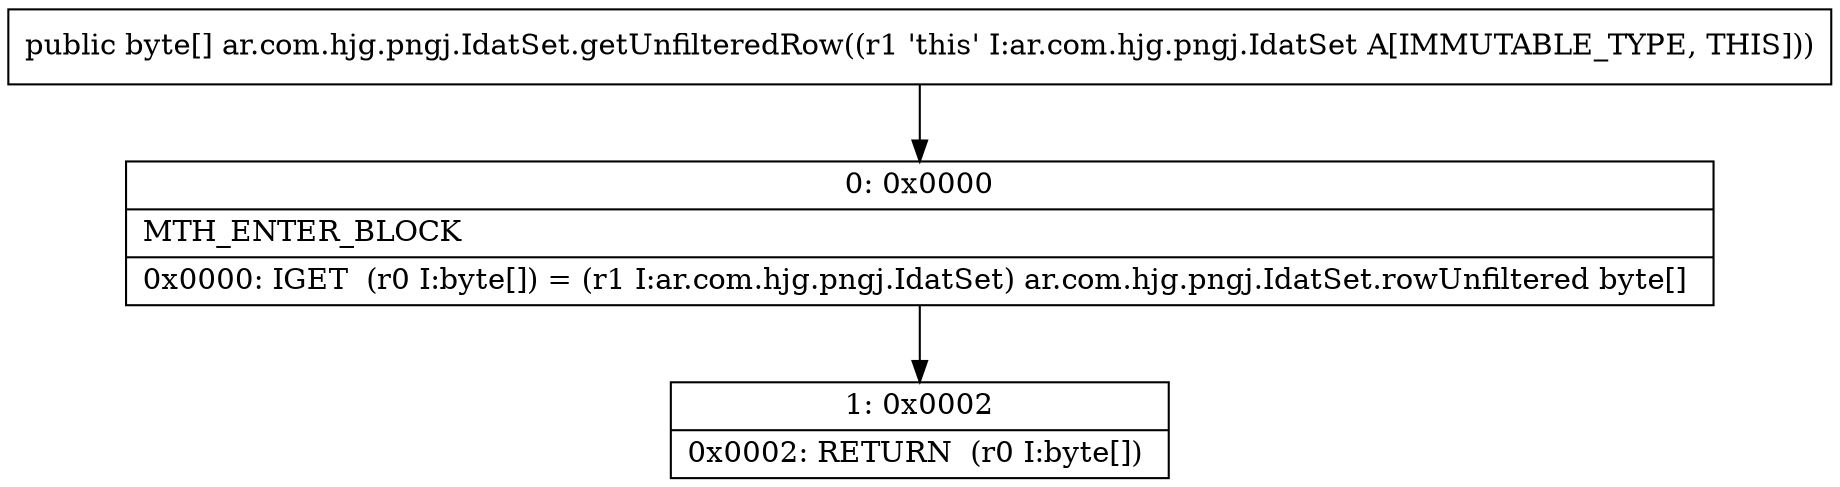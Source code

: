 digraph "CFG forar.com.hjg.pngj.IdatSet.getUnfilteredRow()[B" {
Node_0 [shape=record,label="{0\:\ 0x0000|MTH_ENTER_BLOCK\l|0x0000: IGET  (r0 I:byte[]) = (r1 I:ar.com.hjg.pngj.IdatSet) ar.com.hjg.pngj.IdatSet.rowUnfiltered byte[] \l}"];
Node_1 [shape=record,label="{1\:\ 0x0002|0x0002: RETURN  (r0 I:byte[]) \l}"];
MethodNode[shape=record,label="{public byte[] ar.com.hjg.pngj.IdatSet.getUnfilteredRow((r1 'this' I:ar.com.hjg.pngj.IdatSet A[IMMUTABLE_TYPE, THIS])) }"];
MethodNode -> Node_0;
Node_0 -> Node_1;
}


